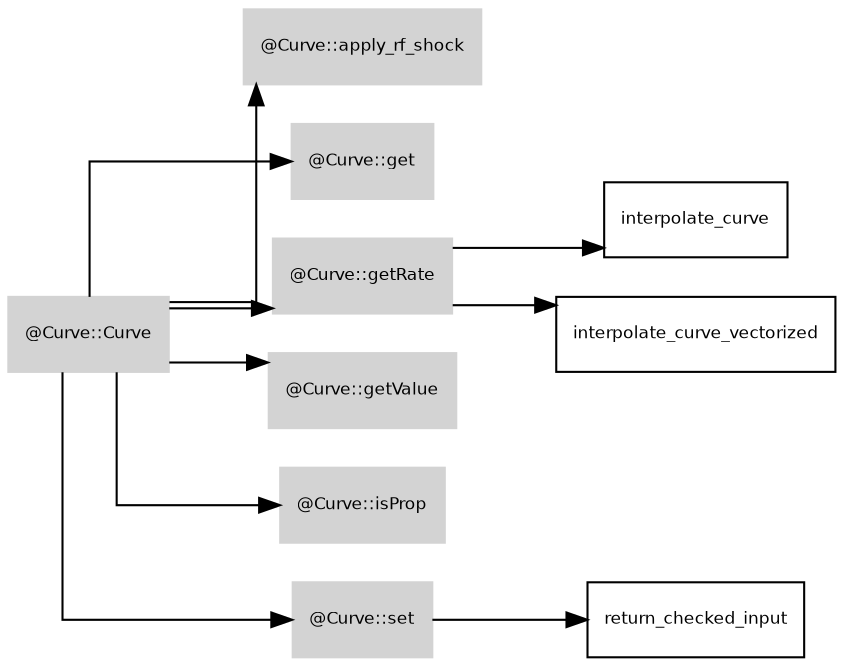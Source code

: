digraph G {
	fontname = "Bitstream Vera Sans"
	fontsize = 8
	node [
		fontname = "Bitstream Vera Sans"
		fontsize = 8
		shape = "record"
	]
	edge [
		fontname = "Bitstream Vera Sans"
		fontsize = 8
	]
	graph [splines=ortho];
	rankdir=LR;
	subgraph class_Curve {
		style=filled;
		node [style=filled,color=lightgrey];
		"@Curve::Curve" -> "@Curve::apply_rf_shock"
		"@Curve::Curve" -> "@Curve::get"
		"@Curve::Curve" -> "@Curve::getRate"
		"@Curve::Curve" -> "@Curve::getValue"
		"@Curve::Curve" -> "@Curve::isProp"
		"@Curve::Curve" -> "@Curve::set"
		label = "@Curve";
	}
"@Curve::getRate" 	 -> 	 "interpolate_curve"
"@Curve::getRate" 	 -> 	 "interpolate_curve_vectorized"
"@Curve::set" 	 -> 	 "return_checked_input"
}

